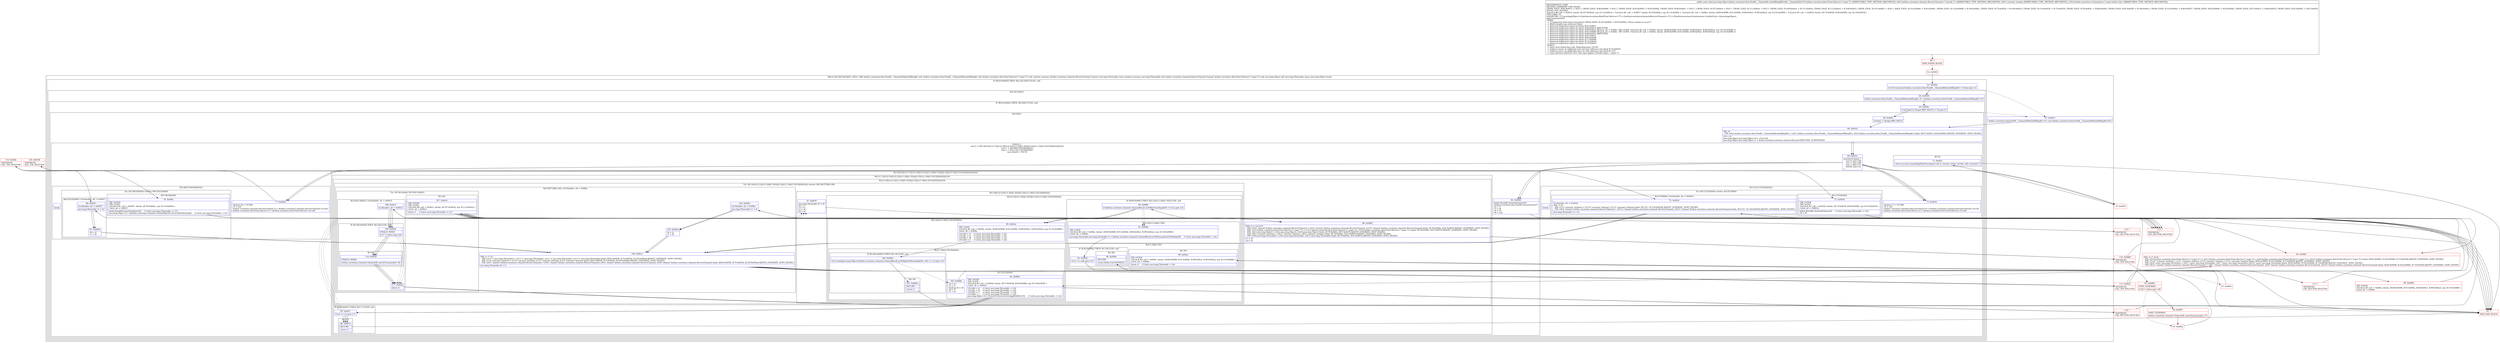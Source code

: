 digraph "CFG forkotlinx.coroutines.flow.FlowKt__ChannelsKt.emitAllImpl$FlowKt__ChannelsKt(Lkotlinx\/coroutines\/flow\/FlowCollector;Lkotlinx\/coroutines\/channels\/ReceiveChannel;ZLkotlin\/coroutines\/Continuation;)Ljava\/lang\/Object;" {
subgraph cluster_Region_82828531 {
label = "R(4:(2:3|(3:5|6|7))|55|6|7) | DECL_VAR: kotlinx.coroutines.flow.FlowKt__ChannelsKt$emitAllImpl$1 null, kotlinx.coroutines.flow.FlowKt__ChannelsKt$emitAllImpl$1 null, kotlinx.coroutines.flow.FlowCollector\<? super T\> null, boolean consume, kotlinx.coroutines.channels.ReceiveChannel channel, java.lang.Throwable cause, boolean consume, java.lang.Throwable null, kotlinx.coroutines.channels.ReceiveChannel channel, kotlinx.coroutines.flow.FlowCollector\<? super T\> null, java.lang.Object null, java.lang.Throwable cause, java.lang.Object result\l";
node [shape=record,color=blue];
subgraph cluster_IfRegion_1207757963 {
label = "IF [B:63:0x0002] THEN: R(2:3|(3:5|6|7)) ELSE: null";
node [shape=record,color=blue];
Node_63 [shape=record,label="{63\:\ 0x0002|if ((r10 instanceof kotlinx.coroutines.flow.FlowKt__ChannelsKt$emitAllImpl$1) != false) goto L3\l}"];
subgraph cluster_Region_274950137 {
label = "R(2:3|(3:5|6|7))";
node [shape=record,color=blue];
Node_64 [shape=record,label="{64\:\ 0x0004|kotlinx.coroutines.flow.FlowKt__ChannelsKt$emitAllImpl$1 r0 = (kotlinx.coroutines.flow.FlowKt__ChannelsKt$emitAllImpl$1) r10\l}"];
subgraph cluster_IfRegion_1009327676 {
label = "IF [B:65:0x000c] THEN: R(3:5|6|7) ELSE: null";
node [shape=record,color=blue];
Node_65 [shape=record,label="{65\:\ 0x000c|if ((r0.label & Integer.MIN_VALUE) != 0) goto L5\l}"];
subgraph cluster_Region_341715283 {
label = "R(3:5|6|7)";
node [shape=record,color=blue];
Node_66 [shape=record,label="{66\:\ 0x000e|r0.label \-= Integer.MIN_VALUE\l}"];
Node_68 [shape=record,label="{68\:\ 0x0019|PHI: r0 \l  PHI: (r0v2 kotlinx.coroutines.flow.FlowKt__ChannelsKt$emitAllImpl$1) = (r0v1 kotlinx.coroutines.flow.FlowKt__ChannelsKt$emitAllImpl$1), (r0v5 kotlinx.coroutines.flow.FlowKt__ChannelsKt$emitAllImpl$1) binds: [B:67:0x0014, B:66:0x000e] A[DONT_GENERATE, DONT_INLINE]\l|r10 = r0\ljava.lang.Object java.lang.Object r0 = r10.result\ljava.lang.Object java.lang.Object r1 = kotlin.coroutines.intrinsics.IntrinsicsKt.getCOROUTINE_SUSPENDED()\l}"];
subgraph cluster_SwitchRegion_1949863047 {
label = "Switch: 4
 case 0 -> R(3:54|15|(2:(1:17)|(2:(2:18|(2:(2:23|(2:(1:28)|(1:30)))|(2:32|(2:(1:34)|(3:35|15|(0)(0))))))|19)))
 case 1 -> R(3:48|(3:50|19|(0)(0))|1)
 case 2 -> R(3:11|(3:13|15|(0)(0))|1)
 case default -> R(1:9)";
node [shape=record,color=blue];
Node_69 [shape=record,label="{69\:\ 0x0022|switch(r10.label) \{\l    case 0: goto L54;\l    case 1: goto L48;\l    case 2: goto L11;\l    default: goto L8;\l\}\l}"];
subgraph cluster_Region_239787703 {
label = "R(3:54|15|(2:(1:17)|(2:(2:18|(2:(2:23|(2:(1:28)|(1:30)))|(2:32|(2:(1:34)|(3:35|15|(0)(0))))))|19)))";
node [shape=record,color=blue];
Node_82 [shape=record,label="{82\:\ 0x0060|kotlin.ResultKt.throwOnFailure(r0)\lkotlinx.coroutines.flow.FlowKt.ensureActive(r7)\lr2 = r7\lr7 = r9\lr9 = r8\lr8 = null\l}"];
Node_84 [shape=record,label="{84\:\ 0x006f|TRY_ENTER\lTRY_LEAVE\lTryCatch #3 \{all \-\> 0x003d, blocks: (B:73:0x0038, B:84:0x006f), top: B:118:0x0038 \}\lCatch: all \-\> 0x003d\l|r10.L$0 = r2     \/\/ Catch: java.lang.Throwable \-\> L3d\lr10.L$1 = r9     \/\/ Catch: java.lang.Throwable \-\> L3d\lr10.Z$0 = r7     \/\/ Catch: java.lang.Throwable \-\> L3d\lr10.label = 1     \/\/ Catch: java.lang.Throwable \-\> L3d\ljava.lang.Object r4 = r9.mo1631receiveCatchingJP2dKIU(r10)     \/\/ Catch: java.lang.Throwable \-\> L3d\l}"];
subgraph cluster_Region_2100619533 {
label = "R(2:(1:17)|(2:(2:18|(2:(2:23|(2:(1:28)|(1:30)))|(2:32|(2:(1:34)|(3:35|15|(0)(0))))))|19))";
node [shape=record,color=blue];
subgraph cluster_IfRegion_1528773597 {
label = "IF [B:85:0x007c] THEN: R(1:17) ELSE: null";
node [shape=record,color=blue];
Node_85 [shape=record,label="{85\:\ 0x007c|if (r4 == r1) goto L17\l}"];
subgraph cluster_Region_497176259 {
label = "R(1:17)";
node [shape=record,color=blue];
Node_86 [shape=record,label="{86\:\ 0x007e|RETURN\l|return r1\l}"];
}
}
subgraph cluster_Region_1077648544 {
label = "R(2:(2:18|(2:(2:23|(2:(1:28)|(1:30)))|(2:32|(2:(1:34)|(3:35|15|(0)(0))))))|19)";
node [shape=record,color=blue];
subgraph cluster_TryCatchRegion_1500663181 {
label = "Try: R(2:18|(2:(2:23|(2:(1:28)|(1:30)))|(2:32|(2:(1:34)|(3:35|15|(0)(0)))))) catches: R(4:36|37|38|(1:40))";
node [shape=record,color=blue];
subgraph cluster_Region_1071726625 {
label = "R(2:18|(2:(2:23|(2:(1:28)|(1:30)))|(2:32|(2:(1:34)|(3:35|15|(0)(0))))))";
node [shape=record,color=blue];
Node_87 [shape=record,label="{87\:\ 0x007f|java.lang.Throwable r6 = r8\lr8 = r7\lr3 = r2\lr2 = r9\lr9 = r6\l}"];
subgraph cluster_Region_2034920092 {
label = "R(2:(2:23|(2:(1:28)|(1:30)))|(2:32|(2:(1:34)|(3:35|15|(0)(0)))))";
node [shape=record,color=blue];
subgraph cluster_IfRegion_1970158798 {
label = "IF [B:90:0x008c] THEN: R(2:23|(2:(1:28)|(1:30))) ELSE: null";
node [shape=record,color=blue];
Node_90 [shape=record,label="{90\:\ 0x008c|if (kotlinx.coroutines.channels.ChannelResult.m1646isClosedimpl(r9) != true) goto L32\l}"];
subgraph cluster_Region_1764684344 {
label = "R(2:23|(2:(1:28)|(1:30)))";
node [shape=record,color=blue];
Node_91 [shape=record,label="{91\:\ 0x008e|TRY_LEAVE\lTryCatch #2 \{all \-\> 0x00bc, blocks: (B:89:0x0088, B:91:0x008e, B:98:0x00a1, B:99:0x00a2), top: B:116:0x0088 \}\lCatch: all \-\> 0x00bc\l|java.lang.Throwable java.lang.Throwable r1 = kotlinx.coroutines.channels.ChannelResult.m1642exceptionOrNullimpl(r9)     \/\/ Catch: java.lang.Throwable \-\> Lbc\l}"];
subgraph cluster_Region_233198455 {
label = "R(2:(1:28)|(1:30))";
node [shape=record,color=blue];
subgraph cluster_IfRegion_604966539 {
label = "IF [B:92:0x0092] THEN: R(1:28) ELSE: null";
node [shape=record,color=blue];
Node_92 [shape=record,label="{92\:\ 0x0092|if (r1 == null) goto L25\l}"];
subgraph cluster_Region_1463861063 {
label = "R(1:28)";
node [shape=record,color=blue];
Node_96 [shape=record,label="{96\:\ 0x009d|RETURN\l|return kotlin.Unit.INSTANCE\l}"];
}
}
subgraph cluster_Region_537124488 {
label = "R(1:30)";
node [shape=record,color=blue];
Node_98 [shape=record,label="{98\:\ 0x00a1|TRY_ENTER\lTryCatch #2 \{all \-\> 0x00bc, blocks: (B:89:0x0088, B:91:0x008e, B:98:0x00a1, B:99:0x00a2), top: B:116:0x0088 \}\lCatch: all \-\> 0x00bc\l|throw r1     \/\/ Catch: java.lang.Throwable \-\> Lbc\l}"];
}
}
}
}
subgraph cluster_Region_85802024 {
label = "R(2:32|(2:(1:34)|(3:35|15|(0)(0))))";
node [shape=record,color=blue];
Node_99 [shape=record,label="{99\:\ 0x00a2|TRY_LEAVE\lTryCatch #2 \{all \-\> 0x00bc, blocks: (B:89:0x0088, B:91:0x008e, B:98:0x00a1, B:99:0x00a2), top: B:116:0x0088 \}\lCatch: all \-\> 0x00bc\l|r10.L$0 = r3     \/\/ Catch: java.lang.Throwable \-\> Lbc\lr10.L$1 = r2     \/\/ Catch: java.lang.Throwable \-\> Lbc\lr10.Z$0 = r8     \/\/ Catch: java.lang.Throwable \-\> Lbc\lr10.label = 2     \/\/ Catch: java.lang.Throwable \-\> Lbc\l}"];
subgraph cluster_Region_479563271 {
label = "R(2:(1:34)|(3:35|15|(0)(0)))";
node [shape=record,color=blue];
subgraph cluster_IfRegion_1617725801 {
label = "IF [B:100:0x00b3] THEN: R(1:34) ELSE: null";
node [shape=record,color=blue];
Node_100 [shape=record,label="{100\:\ 0x00b3|if (r3.emit((java.lang.Object) kotlinx.coroutines.channels.ChannelResult.m1644getOrThrowimpl(r9), r10) == r1) goto L34\l}"];
subgraph cluster_Region_1101030753 {
label = "R(1:34)";
node [shape=record,color=blue];
Node_101 [shape=record,label="{101\:\ 0x00b5|RETURN\l|return r1\l}"];
}
}
subgraph cluster_Region_1342209367 {
label = "R(3:35|15|(0)(0))";
node [shape=record,color=blue];
Node_102 [shape=record,label="{102\:\ 0x00b6|r9 = r2\lr2 = r3\lboolean r6 = r8\lr8 = r7\lr7 = r6\l}"];
Node_84 [shape=record,label="{84\:\ 0x006f|TRY_ENTER\lTRY_LEAVE\lTryCatch #3 \{all \-\> 0x003d, blocks: (B:73:0x0038, B:84:0x006f), top: B:118:0x0038 \}\lCatch: all \-\> 0x003d\l|r10.L$0 = r2     \/\/ Catch: java.lang.Throwable \-\> L3d\lr10.L$1 = r9     \/\/ Catch: java.lang.Throwable \-\> L3d\lr10.Z$0 = r7     \/\/ Catch: java.lang.Throwable \-\> L3d\lr10.label = 1     \/\/ Catch: java.lang.Throwable \-\> L3d\ljava.lang.Object r4 = r9.mo1631receiveCatchingJP2dKIU(r10)     \/\/ Catch: java.lang.Throwable \-\> L3d\l}"];
subgraph cluster_IfRegion_416942869 {
label = "IF [B:85:0x007c] THEN: R(0) ELSE: R(0)";
node [shape=record,color=blue];
Node_85 [shape=record,label="{85\:\ 0x007c|if (r4 == r1) goto L17\l}"];
subgraph cluster_Region_908134787 {
label = "R(0)";
node [shape=record,color=blue];
}
subgraph cluster_Region_165911003 {
label = "R(0)";
node [shape=record,color=blue];
}
}
}
}
}
}
}
subgraph cluster_Region_1999339378 {
label = "R(4:36|37|38|(1:40)) | ExcHandler: all \-\> 0x00bc\l";
node [shape=record,color=blue];
Node_104 [shape=record,label="{104\:\ 0x00bc|ExcHandler: all \-\> 0x00bc\l|java.lang.Throwable r1 = th\l}"];
Node_105 [shape=record,label="{105\:\ 0x00bd|r9 = r2\lr7 = r8\l}"];
Node_106 [shape=record,label="{106\:\ 0x00c2|PHI: r1 r7 r9 \l  PHI: (r1v3 'e' java.lang.Throwable) = (r1v1 'e' java.lang.Throwable), (r1v2 'e' java.lang.Throwable), (r1v5 'e' java.lang.Throwable) binds: [B:81:0x0058, B:75:0x003d, B:105:0x00bd] A[DONT_GENERATE, DONT_INLINE]\l  PHI: (r7v6 'consume' boolean) = (r7v4 'consume' boolean), (r7v5 'consume' boolean), (r7v8 'consume' boolean) binds: [B:81:0x0058, B:75:0x003d, B:105:0x00bd] A[DONT_GENERATE, DONT_INLINE]\l  PHI: (r9v5 'channel' kotlinx.coroutines.channels.ReceiveChannel) = (r9v3 'channel' kotlinx.coroutines.channels.ReceiveChannel), (r9v4 'channel' kotlinx.coroutines.channels.ReceiveChannel), (r9v8 'channel' kotlinx.coroutines.channels.ReceiveChannel) binds: [B:81:0x0058, B:75:0x003d, B:105:0x00bd] A[DONT_GENERATE, DONT_INLINE]\l|java.lang.Throwable r8 = r1\l}"];
subgraph cluster_TryCatchRegion_1527493927 {
label = "Try: R(1:40) finally: R(3:42|(1:44)|45)";
node [shape=record,color=blue];
subgraph cluster_Region_1809776119 {
label = "R(1:40)";
node [shape=record,color=blue];
Node_107 [shape=record,label="{107\:\ 0x00c4|TRY_ENTER\lTRY_LEAVE\lTryCatch #0 \{all \-\> 0x00c5, blocks: (B:107:0x00c4), top: B:112:0x00c4 \}\lCatch: all \-\> 0x00c5\l|throw r1     \/\/ Catch: java.lang.Throwable \-\> Lc5\l}"];
}
subgraph cluster_Region_1435343902 {
label = "R(3:42|(1:44)|45) | ExcHandler: all \-\> 0x00c5\l";
node [shape=record,color=blue];
Node_108 [shape=record,label="{108\:\ 0x00c5|ExcHandler: all \-\> 0x00c5\l}"];
subgraph cluster_IfRegion_1077275189 {
label = "IF [B:109:0x00c6] THEN: R(1:44) ELSE: null";
node [shape=record,color=blue];
Node_109 [shape=record,label="{109\:\ 0x00c6|FINALLY_INSNS\l|if (r7 != false) goto L44\l}"];
subgraph cluster_Region_1816641205 {
label = "R(1:44)";
node [shape=record,color=blue];
Node_110 [shape=record,label="{110\:\ 0x00c8|FINALLY_INSNS\l|kotlinx.coroutines.channels.ChannelsKt.cancelConsumed(r9, r8)\l}"];
}
}
Node_111 [shape=record,label="{111\:\ 0x00cb|throw r1\l}"];
}
}
}
}
Node_88 [shape=record,label="{88\:\ 0x0085|PHI: r2 r3 r4 r8 r9 \l  PHI: (r2v6 'channel' kotlinx.coroutines.channels.ReceiveChannel) = (r2v4 'channel' kotlinx.coroutines.channels.ReceiveChannel), (r2v10 'channel' kotlinx.coroutines.channels.ReceiveChannel) binds: [B:78:0x004c, B:87:0x007f] A[DONT_GENERATE, DONT_INLINE]\l  PHI: (r3v2 kotlinx.coroutines.flow.FlowCollector\<? super T\>) = (r3v1 kotlinx.coroutines.flow.FlowCollector\<? super T\>), (r3v4 kotlinx.coroutines.flow.FlowCollector\<? super T\>) binds: [B:78:0x004c, B:87:0x007f] A[DONT_GENERATE, DONT_INLINE]\l  PHI: (r4v3 java.lang.Object) = (r4v2 java.lang.Object), (r4v8 java.lang.Object) binds: [B:78:0x004c, B:87:0x007f] A[DONT_GENERATE, DONT_INLINE]\l  PHI: (r8v5 'consume' boolean) = (r8v2 'consume' boolean), (r8v9 'consume' boolean) binds: [B:78:0x004c, B:87:0x007f] A[DONT_GENERATE, DONT_INLINE]\l  PHI: (r9v6 java.lang.Throwable) = (r9v2 java.lang.Throwable), (r9v13 java.lang.Throwable) binds: [B:78:0x004c, B:87:0x007f] A[DONT_GENERATE, DONT_INLINE]\l|r7 = r9\lr9 = r4\l}"];
}
}
}
subgraph cluster_Region_141016710 {
label = "R(3:48|(3:50|19|(0)(0))|1)";
node [shape=record,color=blue];
Node_77 [shape=record,label="{77\:\ 0x0040|boolean r8 = r10.Z$0\lr9 = null\lkotlinx.coroutines.channels.ReceiveChannel r2 = (kotlinx.coroutines.channels.ReceiveChannel) r10.L$1\lkotlinx.coroutines.flow.FlowCollector r3 = (kotlinx.coroutines.flow.FlowCollector) r10.L$0\l}"];
subgraph cluster_TryCatchRegion_1175571865 {
label = "Try: R(3:50|19|(0)(0)) catches: R(4:52|53|38|40)";
node [shape=record,color=blue];
subgraph cluster_Region_114031893 {
label = "R(3:50|19|(0)(0))";
node [shape=record,color=blue];
Node_78 [shape=record,label="{78\:\ 0x004c|TRY_ENTER\lTRY_LEAVE\lTryCatch #1 \{all \-\> 0x0057, blocks: (B:78:0x004c), top: B:114:0x004c \}\lCatch: all \-\> 0x0057\l|kotlin.ResultKt.throwOnFailure(r0)     \/\/ Catch: java.lang.Throwable \-\> L57\ljava.lang.Object r4 = ((kotlinx.coroutines.channels.ChannelResult) r0).m1650unboximpl()     \/\/ Catch: java.lang.Throwable \-\> L57\l}"];
Node_88 [shape=record,label="{88\:\ 0x0085|PHI: r2 r3 r4 r8 r9 \l  PHI: (r2v6 'channel' kotlinx.coroutines.channels.ReceiveChannel) = (r2v4 'channel' kotlinx.coroutines.channels.ReceiveChannel), (r2v10 'channel' kotlinx.coroutines.channels.ReceiveChannel) binds: [B:78:0x004c, B:87:0x007f] A[DONT_GENERATE, DONT_INLINE]\l  PHI: (r3v2 kotlinx.coroutines.flow.FlowCollector\<? super T\>) = (r3v1 kotlinx.coroutines.flow.FlowCollector\<? super T\>), (r3v4 kotlinx.coroutines.flow.FlowCollector\<? super T\>) binds: [B:78:0x004c, B:87:0x007f] A[DONT_GENERATE, DONT_INLINE]\l  PHI: (r4v3 java.lang.Object) = (r4v2 java.lang.Object), (r4v8 java.lang.Object) binds: [B:78:0x004c, B:87:0x007f] A[DONT_GENERATE, DONT_INLINE]\l  PHI: (r8v5 'consume' boolean) = (r8v2 'consume' boolean), (r8v9 'consume' boolean) binds: [B:78:0x004c, B:87:0x007f] A[DONT_GENERATE, DONT_INLINE]\l  PHI: (r9v6 java.lang.Throwable) = (r9v2 java.lang.Throwable), (r9v13 java.lang.Throwable) binds: [B:78:0x004c, B:87:0x007f] A[DONT_GENERATE, DONT_INLINE]\l|r7 = r9\lr9 = r4\l}"];
subgraph cluster_IfRegion_944589758 {
label = "IF [B:90:0x008c] THEN: R(0) ELSE: R(0)";
node [shape=record,color=blue];
Node_90 [shape=record,label="{90\:\ 0x008c|if (kotlinx.coroutines.channels.ChannelResult.m1646isClosedimpl(r9) != true) goto L32\l}"];
subgraph cluster_Region_1513923049 {
label = "R(0)";
node [shape=record,color=blue];
}
subgraph cluster_Region_1676196828 {
label = "R(0)";
node [shape=record,color=blue];
}
}
}
subgraph cluster_Region_895655890 {
label = "R(4:52|53|38|40) | ExcHandler: all \-\> 0x0057\l";
node [shape=record,color=blue];
Node_80 [shape=record,label="{80\:\ 0x0057|ExcHandler: all \-\> 0x0057\l|java.lang.Throwable r1 = th\l}"];
Node_81 [shape=record,label="{81\:\ 0x0058|r9 = r2\lr7 = r8\l}"];
Node_106 [shape=record,label="{106\:\ 0x00c2|PHI: r1 r7 r9 \l  PHI: (r1v3 'e' java.lang.Throwable) = (r1v1 'e' java.lang.Throwable), (r1v2 'e' java.lang.Throwable), (r1v5 'e' java.lang.Throwable) binds: [B:81:0x0058, B:75:0x003d, B:105:0x00bd] A[DONT_GENERATE, DONT_INLINE]\l  PHI: (r7v6 'consume' boolean) = (r7v4 'consume' boolean), (r7v5 'consume' boolean), (r7v8 'consume' boolean) binds: [B:81:0x0058, B:75:0x003d, B:105:0x00bd] A[DONT_GENERATE, DONT_INLINE]\l  PHI: (r9v5 'channel' kotlinx.coroutines.channels.ReceiveChannel) = (r9v3 'channel' kotlinx.coroutines.channels.ReceiveChannel), (r9v4 'channel' kotlinx.coroutines.channels.ReceiveChannel), (r9v8 'channel' kotlinx.coroutines.channels.ReceiveChannel) binds: [B:81:0x0058, B:75:0x003d, B:105:0x00bd] A[DONT_GENERATE, DONT_INLINE]\l|java.lang.Throwable r8 = r1\l}"];
Node_107 [shape=record,label="{107\:\ 0x00c4|TRY_ENTER\lTRY_LEAVE\lTryCatch #0 \{all \-\> 0x00c5, blocks: (B:107:0x00c4), top: B:112:0x00c4 \}\lCatch: all \-\> 0x00c5\l|throw r1     \/\/ Catch: java.lang.Throwable \-\> Lc5\l}"];
}
}
Node_InsnContainer_207851990 [shape=record,label="{|break\l}"];
}
subgraph cluster_Region_1693925342 {
label = "R(3:11|(3:13|15|(0)(0))|1)";
node [shape=record,color=blue];
Node_72 [shape=record,label="{72\:\ 0x002d|boolean r7 = r10.Z$0\lr8 = null\lkotlinx.coroutines.channels.ReceiveChannel r9 = (kotlinx.coroutines.channels.ReceiveChannel) r10.L$1\lkotlinx.coroutines.flow.FlowCollector r2 = (kotlinx.coroutines.flow.FlowCollector) r10.L$0\l}"];
subgraph cluster_TryCatchRegion_1146550470 {
label = "Try: R(3:13|15|(0)(0)) catches: R(3:47|38|40)";
node [shape=record,color=blue];
subgraph cluster_Region_1616172520 {
label = "R(3:13|15|(0)(0))";
node [shape=record,color=blue];
Node_73 [shape=record,label="{73\:\ 0x0038|TRY_ENTER\lTRY_LEAVE\lTryCatch #3 \{all \-\> 0x003d, blocks: (B:73:0x0038, B:84:0x006f), top: B:118:0x0038 \}\lCatch: all \-\> 0x003d\l|kotlin.ResultKt.throwOnFailure(r0)     \/\/ Catch: java.lang.Throwable \-\> L3d\lr9 = r9\l}"];
Node_84 [shape=record,label="{84\:\ 0x006f|TRY_ENTER\lTRY_LEAVE\lTryCatch #3 \{all \-\> 0x003d, blocks: (B:73:0x0038, B:84:0x006f), top: B:118:0x0038 \}\lCatch: all \-\> 0x003d\l|r10.L$0 = r2     \/\/ Catch: java.lang.Throwable \-\> L3d\lr10.L$1 = r9     \/\/ Catch: java.lang.Throwable \-\> L3d\lr10.Z$0 = r7     \/\/ Catch: java.lang.Throwable \-\> L3d\lr10.label = 1     \/\/ Catch: java.lang.Throwable \-\> L3d\ljava.lang.Object r4 = r9.mo1631receiveCatchingJP2dKIU(r10)     \/\/ Catch: java.lang.Throwable \-\> L3d\l}"];
subgraph cluster_IfRegion_976816640 {
label = "IF [B:85:0x007c] THEN: R(0) ELSE: R(0)";
node [shape=record,color=blue];
Node_85 [shape=record,label="{85\:\ 0x007c|if (r4 == r1) goto L17\l}"];
subgraph cluster_Region_2069510732 {
label = "R(0)";
node [shape=record,color=blue];
}
subgraph cluster_Region_1565149344 {
label = "R(0)";
node [shape=record,color=blue];
}
}
}
subgraph cluster_Region_1308243159 {
label = "R(3:47|38|40) | ExcHandler: all \-\> 0x003d\l";
node [shape=record,color=blue];
Node_75 [shape=record,label="{75\:\ 0x003d|ExcHandler: all \-\> 0x003d\lPHI: r7 r9 \l  PHI: (r7v5 'consume' boolean) = (r7v10 'consume' boolean), (r7v12 'consume' boolean) binds: [B:119:?, B:118:0x0038] A[DONT_GENERATE, DONT_INLINE]\l  PHI: (r9v4 'channel' kotlinx.coroutines.channels.ReceiveChannel) = (r9v12 'channel' kotlinx.coroutines.channels.ReceiveChannel), (r9v15 'channel' kotlinx.coroutines.channels.ReceiveChannel) binds: [B:119:?, B:118:0x0038] A[DONT_GENERATE, DONT_INLINE]\l|java.lang.Throwable r1 = th\l}"];
Node_106 [shape=record,label="{106\:\ 0x00c2|PHI: r1 r7 r9 \l  PHI: (r1v3 'e' java.lang.Throwable) = (r1v1 'e' java.lang.Throwable), (r1v2 'e' java.lang.Throwable), (r1v5 'e' java.lang.Throwable) binds: [B:81:0x0058, B:75:0x003d, B:105:0x00bd] A[DONT_GENERATE, DONT_INLINE]\l  PHI: (r7v6 'consume' boolean) = (r7v4 'consume' boolean), (r7v5 'consume' boolean), (r7v8 'consume' boolean) binds: [B:81:0x0058, B:75:0x003d, B:105:0x00bd] A[DONT_GENERATE, DONT_INLINE]\l  PHI: (r9v5 'channel' kotlinx.coroutines.channels.ReceiveChannel) = (r9v3 'channel' kotlinx.coroutines.channels.ReceiveChannel), (r9v4 'channel' kotlinx.coroutines.channels.ReceiveChannel), (r9v8 'channel' kotlinx.coroutines.channels.ReceiveChannel) binds: [B:81:0x0058, B:75:0x003d, B:105:0x00bd] A[DONT_GENERATE, DONT_INLINE]\l|java.lang.Throwable r8 = r1\l}"];
Node_107 [shape=record,label="{107\:\ 0x00c4|TRY_ENTER\lTRY_LEAVE\lTryCatch #0 \{all \-\> 0x00c5, blocks: (B:107:0x00c4), top: B:112:0x00c4 \}\lCatch: all \-\> 0x00c5\l|throw r1     \/\/ Catch: java.lang.Throwable \-\> Lc5\l}"];
}
}
Node_InsnContainer_1295491070 [shape=record,label="{|break\l}"];
}
subgraph cluster_Region_1054133846 {
label = "R(1:9)";
node [shape=record,color=blue];
Node_71 [shape=record,label="{71\:\ 0x002c|throw new java.lang.IllegalStateException(\"call to 'resume' before 'invoke' with coroutine\")\l}"];
}
}
}
}
}
}
Node_67 [shape=record,label="{67\:\ 0x0014|kotlinx.coroutines.flow.FlowKt__ChannelsKt$emitAllImpl$1 r0 = new kotlinx.coroutines.flow.FlowKt__ChannelsKt$emitAllImpl$1(r10)\l}"];
Node_68 [shape=record,label="{68\:\ 0x0019|PHI: r0 \l  PHI: (r0v2 kotlinx.coroutines.flow.FlowKt__ChannelsKt$emitAllImpl$1) = (r0v1 kotlinx.coroutines.flow.FlowKt__ChannelsKt$emitAllImpl$1), (r0v5 kotlinx.coroutines.flow.FlowKt__ChannelsKt$emitAllImpl$1) binds: [B:67:0x0014, B:66:0x000e] A[DONT_GENERATE, DONT_INLINE]\l|r10 = r0\ljava.lang.Object java.lang.Object r0 = r10.result\ljava.lang.Object java.lang.Object r1 = kotlin.coroutines.intrinsics.IntrinsicsKt.getCOROUTINE_SUSPENDED()\l}"];
subgraph cluster_SwitchRegion_862840432 {
label = "Switch: 0";
node [shape=record,color=blue];
Node_69 [shape=record,label="{69\:\ 0x0022|switch(r10.label) \{\l    case 0: goto L54;\l    case 1: goto L48;\l    case 2: goto L11;\l    default: goto L8;\l\}\l}"];
}
}
subgraph cluster_Region_1308243159 {
label = "R(3:47|38|40) | ExcHandler: all \-\> 0x003d\l";
node [shape=record,color=blue];
Node_75 [shape=record,label="{75\:\ 0x003d|ExcHandler: all \-\> 0x003d\lPHI: r7 r9 \l  PHI: (r7v5 'consume' boolean) = (r7v10 'consume' boolean), (r7v12 'consume' boolean) binds: [B:119:?, B:118:0x0038] A[DONT_GENERATE, DONT_INLINE]\l  PHI: (r9v4 'channel' kotlinx.coroutines.channels.ReceiveChannel) = (r9v12 'channel' kotlinx.coroutines.channels.ReceiveChannel), (r9v15 'channel' kotlinx.coroutines.channels.ReceiveChannel) binds: [B:119:?, B:118:0x0038] A[DONT_GENERATE, DONT_INLINE]\l|java.lang.Throwable r1 = th\l}"];
Node_106 [shape=record,label="{106\:\ 0x00c2|PHI: r1 r7 r9 \l  PHI: (r1v3 'e' java.lang.Throwable) = (r1v1 'e' java.lang.Throwable), (r1v2 'e' java.lang.Throwable), (r1v5 'e' java.lang.Throwable) binds: [B:81:0x0058, B:75:0x003d, B:105:0x00bd] A[DONT_GENERATE, DONT_INLINE]\l  PHI: (r7v6 'consume' boolean) = (r7v4 'consume' boolean), (r7v5 'consume' boolean), (r7v8 'consume' boolean) binds: [B:81:0x0058, B:75:0x003d, B:105:0x00bd] A[DONT_GENERATE, DONT_INLINE]\l  PHI: (r9v5 'channel' kotlinx.coroutines.channels.ReceiveChannel) = (r9v3 'channel' kotlinx.coroutines.channels.ReceiveChannel), (r9v4 'channel' kotlinx.coroutines.channels.ReceiveChannel), (r9v8 'channel' kotlinx.coroutines.channels.ReceiveChannel) binds: [B:81:0x0058, B:75:0x003d, B:105:0x00bd] A[DONT_GENERATE, DONT_INLINE]\l|java.lang.Throwable r8 = r1\l}"];
Node_107 [shape=record,label="{107\:\ 0x00c4|TRY_ENTER\lTRY_LEAVE\lTryCatch #0 \{all \-\> 0x00c5, blocks: (B:107:0x00c4), top: B:112:0x00c4 \}\lCatch: all \-\> 0x00c5\l|throw r1     \/\/ Catch: java.lang.Throwable \-\> Lc5\l}"];
}
subgraph cluster_Region_895655890 {
label = "R(4:52|53|38|40) | ExcHandler: all \-\> 0x0057\l";
node [shape=record,color=blue];
Node_80 [shape=record,label="{80\:\ 0x0057|ExcHandler: all \-\> 0x0057\l|java.lang.Throwable r1 = th\l}"];
Node_81 [shape=record,label="{81\:\ 0x0058|r9 = r2\lr7 = r8\l}"];
Node_106 [shape=record,label="{106\:\ 0x00c2|PHI: r1 r7 r9 \l  PHI: (r1v3 'e' java.lang.Throwable) = (r1v1 'e' java.lang.Throwable), (r1v2 'e' java.lang.Throwable), (r1v5 'e' java.lang.Throwable) binds: [B:81:0x0058, B:75:0x003d, B:105:0x00bd] A[DONT_GENERATE, DONT_INLINE]\l  PHI: (r7v6 'consume' boolean) = (r7v4 'consume' boolean), (r7v5 'consume' boolean), (r7v8 'consume' boolean) binds: [B:81:0x0058, B:75:0x003d, B:105:0x00bd] A[DONT_GENERATE, DONT_INLINE]\l  PHI: (r9v5 'channel' kotlinx.coroutines.channels.ReceiveChannel) = (r9v3 'channel' kotlinx.coroutines.channels.ReceiveChannel), (r9v4 'channel' kotlinx.coroutines.channels.ReceiveChannel), (r9v8 'channel' kotlinx.coroutines.channels.ReceiveChannel) binds: [B:81:0x0058, B:75:0x003d, B:105:0x00bd] A[DONT_GENERATE, DONT_INLINE]\l|java.lang.Throwable r8 = r1\l}"];
Node_107 [shape=record,label="{107\:\ 0x00c4|TRY_ENTER\lTRY_LEAVE\lTryCatch #0 \{all \-\> 0x00c5, blocks: (B:107:0x00c4), top: B:112:0x00c4 \}\lCatch: all \-\> 0x00c5\l|throw r1     \/\/ Catch: java.lang.Throwable \-\> Lc5\l}"];
}
subgraph cluster_Region_1999339378 {
label = "R(4:36|37|38|(1:40)) | ExcHandler: all \-\> 0x00bc\l";
node [shape=record,color=blue];
Node_104 [shape=record,label="{104\:\ 0x00bc|ExcHandler: all \-\> 0x00bc\l|java.lang.Throwable r1 = th\l}"];
Node_105 [shape=record,label="{105\:\ 0x00bd|r9 = r2\lr7 = r8\l}"];
Node_106 [shape=record,label="{106\:\ 0x00c2|PHI: r1 r7 r9 \l  PHI: (r1v3 'e' java.lang.Throwable) = (r1v1 'e' java.lang.Throwable), (r1v2 'e' java.lang.Throwable), (r1v5 'e' java.lang.Throwable) binds: [B:81:0x0058, B:75:0x003d, B:105:0x00bd] A[DONT_GENERATE, DONT_INLINE]\l  PHI: (r7v6 'consume' boolean) = (r7v4 'consume' boolean), (r7v5 'consume' boolean), (r7v8 'consume' boolean) binds: [B:81:0x0058, B:75:0x003d, B:105:0x00bd] A[DONT_GENERATE, DONT_INLINE]\l  PHI: (r9v5 'channel' kotlinx.coroutines.channels.ReceiveChannel) = (r9v3 'channel' kotlinx.coroutines.channels.ReceiveChannel), (r9v4 'channel' kotlinx.coroutines.channels.ReceiveChannel), (r9v8 'channel' kotlinx.coroutines.channels.ReceiveChannel) binds: [B:81:0x0058, B:75:0x003d, B:105:0x00bd] A[DONT_GENERATE, DONT_INLINE]\l|java.lang.Throwable r8 = r1\l}"];
subgraph cluster_TryCatchRegion_1527493927 {
label = "Try: R(1:40) finally: R(3:42|(1:44)|45)";
node [shape=record,color=blue];
subgraph cluster_Region_1809776119 {
label = "R(1:40)";
node [shape=record,color=blue];
Node_107 [shape=record,label="{107\:\ 0x00c4|TRY_ENTER\lTRY_LEAVE\lTryCatch #0 \{all \-\> 0x00c5, blocks: (B:107:0x00c4), top: B:112:0x00c4 \}\lCatch: all \-\> 0x00c5\l|throw r1     \/\/ Catch: java.lang.Throwable \-\> Lc5\l}"];
}
subgraph cluster_Region_1435343902 {
label = "R(3:42|(1:44)|45) | ExcHandler: all \-\> 0x00c5\l";
node [shape=record,color=blue];
Node_108 [shape=record,label="{108\:\ 0x00c5|ExcHandler: all \-\> 0x00c5\l}"];
subgraph cluster_IfRegion_1077275189 {
label = "IF [B:109:0x00c6] THEN: R(1:44) ELSE: null";
node [shape=record,color=blue];
Node_109 [shape=record,label="{109\:\ 0x00c6|FINALLY_INSNS\l|if (r7 != false) goto L44\l}"];
subgraph cluster_Region_1816641205 {
label = "R(1:44)";
node [shape=record,color=blue];
Node_110 [shape=record,label="{110\:\ 0x00c8|FINALLY_INSNS\l|kotlinx.coroutines.channels.ChannelsKt.cancelConsumed(r9, r8)\l}"];
}
}
Node_111 [shape=record,label="{111\:\ 0x00cb|throw r1\l}"];
}
}
}
subgraph cluster_Region_1435343902 {
label = "R(3:42|(1:44)|45) | ExcHandler: all \-\> 0x00c5\l";
node [shape=record,color=blue];
Node_108 [shape=record,label="{108\:\ 0x00c5|ExcHandler: all \-\> 0x00c5\l}"];
subgraph cluster_IfRegion_1077275189 {
label = "IF [B:109:0x00c6] THEN: R(1:44) ELSE: null";
node [shape=record,color=blue];
Node_109 [shape=record,label="{109\:\ 0x00c6|FINALLY_INSNS\l|if (r7 != false) goto L44\l}"];
subgraph cluster_Region_1816641205 {
label = "R(1:44)";
node [shape=record,color=blue];
Node_110 [shape=record,label="{110\:\ 0x00c8|FINALLY_INSNS\l|kotlinx.coroutines.channels.ChannelsKt.cancelConsumed(r9, r8)\l}"];
}
}
Node_111 [shape=record,label="{111\:\ 0x00cb|throw r1\l}"];
}
Node_60 [shape=record,color=red,label="{60\:\ ?|MTH_ENTER_BLOCK\l}"];
Node_62 [shape=record,color=red,label="{62\:\ 0x0000}"];
Node_70 [shape=record,color=red,label="{70\:\ 0x0025}"];
Node_61 [shape=record,color=red,label="{61\:\ ?|MTH_EXIT_BLOCK\l}"];
Node_118 [shape=record,color=red,label="{118\:\ 0x0038|SYNTHETIC\lEXC_TOP_SPLITTER\l}"];
Node_83 [shape=record,color=red,label="{83\:\ 0x006c|PHI: r2 r7 r8 r9 \l  PHI: (r2v9 kotlinx.coroutines.flow.FlowCollector\<? super T\>) = (r2v2 kotlinx.coroutines.flow.FlowCollector\<? super T\>), (r2v8 kotlinx.coroutines.flow.FlowCollector\<? super T\>), (r2v12 kotlinx.coroutines.flow.FlowCollector\<? super T\>) binds: [B:82:0x0060, B:102:0x00b6, B:73:0x0038] A[DONT_GENERATE, DONT_INLINE]\l  PHI: (r7v10 'consume' boolean) = (r7v1 'consume' boolean), (r7v9 'consume' boolean), (r7v12 'consume' boolean) binds: [B:82:0x0060, B:102:0x00b6, B:73:0x0038] A[DONT_GENERATE, DONT_INLINE]\l  PHI: (r8v8 'cause' java.lang.Throwable) = (r8v1 'cause' java.lang.Throwable), (r8v7 'cause' java.lang.Throwable), (r8v10 'cause' java.lang.Throwable) binds: [B:82:0x0060, B:102:0x00b6, B:73:0x0038] A[DONT_GENERATE, DONT_INLINE]\l  PHI: (r9v12 'channel' kotlinx.coroutines.channels.ReceiveChannel) = (r9v1 'channel' kotlinx.coroutines.channels.ReceiveChannel), (r9v9 'channel' kotlinx.coroutines.channels.ReceiveChannel), (r9v16 'channel' kotlinx.coroutines.channels.ReceiveChannel) binds: [B:82:0x0060, B:102:0x00b6, B:73:0x0038] A[DONT_GENERATE, DONT_INLINE]\l}"];
Node_116 [shape=record,color=red,label="{116\:\ 0x0088|SYNTHETIC\lEXC_TOP_SPLITTER\l}"];
Node_89 [shape=record,color=red,label="{89\:\ 0x0088|TRY_ENTER\lTryCatch #2 \{all \-\> 0x00bc, blocks: (B:89:0x0088, B:91:0x008e, B:98:0x00a1, B:99:0x00a2), top: B:116:0x0088 \}\lCatch: all \-\> 0x00bc\l}"];
Node_93 [shape=record,color=red,label="{93\:\ 0x0095|DONT_GENERATE\l|if (r8 != false) goto L26\l}"];
Node_94 [shape=record,color=red,label="{94\:\ 0x0097|DONT_GENERATE\l|kotlinx.coroutines.channels.ChannelsKt.cancelConsumed(r2, r7)\l}"];
Node_95 [shape=record,color=red,label="{95\:\ 0x009a}"];
Node_97 [shape=record,color=red,label="{97\:\ 0x009e}"];
Node_117 [shape=record,color=red,label="{117\:\ ?|SYNTHETIC\lEXC_BOTTOM_SPLITTER\l}"];
Node_112 [shape=record,color=red,label="{112\:\ 0x00c4|SYNTHETIC\lEXC_TOP_SPLITTER\l}"];
Node_113 [shape=record,color=red,label="{113\:\ ?|SYNTHETIC\lEXC_BOTTOM_SPLITTER\l}"];
Node_119 [shape=record,color=red,label="{119\:\ ?|SYNTHETIC\lEXC_BOTTOM_SPLITTER\l}"];
Node_114 [shape=record,color=red,label="{114\:\ 0x004c|SYNTHETIC\lEXC_TOP_SPLITTER\l}"];
Node_115 [shape=record,color=red,label="{115\:\ ?|SYNTHETIC\lEXC_BOTTOM_SPLITTER\l}"];
MethodNode[shape=record,label="{public static final java.lang.Object kotlinx.coroutines.flow.FlowKt__ChannelsKt.emitAllImpl$FlowKt__ChannelsKt((r7v0 kotlinx.coroutines.flow.FlowCollector\<? super T\> A[IMMUTABLE_TYPE, METHOD_ARGUMENT]), (r8v0 kotlinx.coroutines.channels.ReceiveChannel\<? extends T\> A[IMMUTABLE_TYPE, METHOD_ARGUMENT]), (r9v0 'consume' boolean A[IMMUTABLE_TYPE, METHOD_ARGUMENT]), (r10v0 kotlin.coroutines.Continuation\<? super kotlin.Unit\> A[IMMUTABLE_TYPE, METHOD_ARGUMENT]))  | INCONSISTENT_CODE\lMETHOD_CANDIDATE_FOR_INLINE\lCROSS_EDGE: B:86:0x007e \-\> B:61:?, CROSS_EDGE: B:96:0x009d \-\> B:61:?, CROSS_EDGE: B:93:0x0095 \-\> B:95:0x009a, CROSS_EDGE: B:98:0x00a1 \-\> B:61:?, CROSS_EDGE: B:107:0x00c4 \-\> B:61:?, CROSS_EDGE: B:111:0x00cb \-\> B:61:?, CROSS_EDGE: B:109:0x00c6 \-\> B:111:0x00cb, CROSS_EDGE: B:112:0x00c4 \-\> B:108:0x00c5, CROSS_EDGE: B:101:0x00b5 \-\> B:61:?, BACK_EDGE: B:102:0x00b6 \-\> B:83:0x006c, CROSS_EDGE: B:116:0x0088 \-\> B:104:0x00bc, CROSS_EDGE: B:75:0x003d \-\> B:106:0x00c2, CROSS_EDGE: B:118:0x0038 \-\> B:75:0x003d, CROSS_EDGE: B:78:0x004c \-\> B:88:0x0085, CROSS_EDGE: B:81:0x0058 \-\> B:106:0x00c2, CROSS_EDGE: B:114:0x004c \-\> B:80:0x0057, CROSS_EDGE: B:82:0x0060 \-\> B:83:0x006c, CROSS_EDGE: B:67:0x0014 \-\> B:68:0x0019, CROSS_EDGE: B:63:0x0002 \-\> B:67:0x0014\lINLINE_NOT_NEEDED\lTryCatch #0 \{all \-\> 0x00c5, blocks: (B:107:0x00c4), top: B:112:0x00c4 \}, TryCatch #1 \{all \-\> 0x0057, blocks: (B:78:0x004c), top: B:114:0x004c \}, TryCatch #2 \{all \-\> 0x00bc, blocks: (B:89:0x0088, B:91:0x008e, B:98:0x00a1, B:99:0x00a2), top: B:116:0x0088 \}, TryCatch #3 \{all \-\> 0x003d, blocks: (B:73:0x0038, B:84:0x006f), top: B:118:0x0038 \}\lTYPE_VARS: [T]\lSIGNATURE: \<T:Ljava\/lang\/Object;\>(Lkotlinx\/coroutines\/flow\/FlowCollector\<\-TT;\>;Lkotlinx\/coroutines\/channels\/ReceiveChannel\<+TT;\>;ZLkotlin\/coroutines\/Continuation\<\-Lkotlin\/Unit;\>;)Ljava\/lang\/Object;\lJadxCommentsAttr\{\l WARN: \l \-\> Unsupported multi\-entry loop pattern (BACK_EDGE: B:102:0x00b6 \-\> B:83:0x006c). Please submit an issue!!!\l \-\> Multi\-variable type inference failed\l \-\> Removed duplicated region for block: B:87:0x007f \l \-\> Removed duplicated region for block: B:86:0x007e A[RETURN]\l \-\> Removed duplicated region for block: B:99:0x00a2 A[Catch: all \-\> 0x00bc, TRY_LEAVE, TryCatch #2 \{all \-\> 0x00bc, blocks: (B:89:0x0088, B:91:0x008e, B:98:0x00a1, B:99:0x00a2), top: B:116:0x0088 \}]\l \-\> Removed duplicated region for block: B:91:0x008e A[Catch: all \-\> 0x00bc, TRY_LEAVE, TryCatch #2 \{all \-\> 0x00bc, blocks: (B:89:0x0088, B:91:0x008e, B:98:0x00a1, B:99:0x00a2), top: B:116:0x0088 \}]\l \-\> Removed duplicated region for block: B:86:0x007e A[RETURN]\l \-\> Removed duplicated region for block: B:87:0x007f \l \-\> Removed duplicated region for block: B:82:0x0060 \l \-\> Removed duplicated region for block: B:77:0x0040 \l \-\> Removed duplicated region for block: B:72:0x002d \l \-\> Removed duplicated region for block: B:70:0x0025 \l DEBUG: \l \-\> Don't trust debug lines info. Repeating lines: [32=6]\l \-\> Failed to insert an additional move for type inference into block B:75:0x003d\l \-\> Failed to insert an additional move for type inference into block B:119:?\l \-\> Type inference failed for r4v5. Raw type applied. Possible types: ? super T\}\l}"];
MethodNode -> Node_60;Node_63 -> Node_64;
Node_63 -> Node_67[style=dashed];
Node_64 -> Node_65;
Node_65 -> Node_66;
Node_65 -> Node_67[style=dashed];
Node_66 -> Node_68;
Node_68 -> Node_69;
Node_69 -> Node_70;
Node_69 -> Node_72;
Node_69 -> Node_77;
Node_69 -> Node_82;
Node_82 -> Node_83;
Node_84 -> Node_85;
Node_84 -> Node_119;
Node_85 -> Node_86;
Node_85 -> Node_87[style=dashed];
Node_86 -> Node_61;
Node_87 -> Node_88;
Node_90 -> Node_91[style=dashed];
Node_90 -> Node_99;
Node_91 -> Node_92;
Node_92 -> Node_93;
Node_92 -> Node_97[style=dashed];
Node_96 -> Node_61;
Node_98 -> Node_61;
Node_98 -> Node_117;
Node_99 -> Node_100;
Node_100 -> Node_101;
Node_100 -> Node_102[style=dashed];
Node_101 -> Node_61;
Node_102 -> Node_83;
Node_84 -> Node_85;
Node_84 -> Node_119;
Node_85 -> Node_86;
Node_85 -> Node_87[style=dashed];
Node_104 -> Node_105;
Node_105 -> Node_106;
Node_106 -> Node_112;
Node_107 -> Node_61;
Node_107 -> Node_113;
Node_108 -> Node_109;
Node_109 -> Node_110;
Node_109 -> Node_111[style=dashed];
Node_110 -> Node_111;
Node_111 -> Node_61;
Node_88 -> Node_116;
Node_77 -> Node_114;
Node_78 -> Node_88;
Node_78 -> Node_115;
Node_88 -> Node_116;
Node_90 -> Node_91[style=dashed];
Node_90 -> Node_99;
Node_80 -> Node_81;
Node_81 -> Node_106;
Node_106 -> Node_112;
Node_107 -> Node_61;
Node_107 -> Node_113;
Node_72 -> Node_118;
Node_73 -> Node_83;
Node_84 -> Node_85;
Node_84 -> Node_119;
Node_85 -> Node_86;
Node_85 -> Node_87[style=dashed];
Node_75 -> Node_106;
Node_106 -> Node_112;
Node_107 -> Node_61;
Node_107 -> Node_113;
Node_71 -> Node_61;
Node_67 -> Node_68;
Node_68 -> Node_69;
Node_69 -> Node_70;
Node_69 -> Node_72;
Node_69 -> Node_77;
Node_69 -> Node_82;
Node_75 -> Node_106;
Node_106 -> Node_112;
Node_107 -> Node_61;
Node_107 -> Node_113;
Node_80 -> Node_81;
Node_81 -> Node_106;
Node_106 -> Node_112;
Node_107 -> Node_61;
Node_107 -> Node_113;
Node_104 -> Node_105;
Node_105 -> Node_106;
Node_106 -> Node_112;
Node_107 -> Node_61;
Node_107 -> Node_113;
Node_108 -> Node_109;
Node_109 -> Node_110;
Node_109 -> Node_111[style=dashed];
Node_110 -> Node_111;
Node_111 -> Node_61;
Node_108 -> Node_109;
Node_109 -> Node_110;
Node_109 -> Node_111[style=dashed];
Node_110 -> Node_111;
Node_111 -> Node_61;
Node_60 -> Node_62;
Node_62 -> Node_63;
Node_70 -> Node_71;
Node_118 -> Node_73;
Node_118 -> Node_75;
Node_83 -> Node_84;
Node_116 -> Node_89;
Node_116 -> Node_104;
Node_89 -> Node_90;
Node_93 -> Node_94;
Node_93 -> Node_95[style=dashed];
Node_94 -> Node_95;
Node_95 -> Node_96;
Node_97 -> Node_98;
Node_117 -> Node_104;
Node_112 -> Node_107;
Node_112 -> Node_108;
Node_113 -> Node_108;
Node_119 -> Node_75;
Node_114 -> Node_78;
Node_114 -> Node_80;
Node_115 -> Node_80;
}

